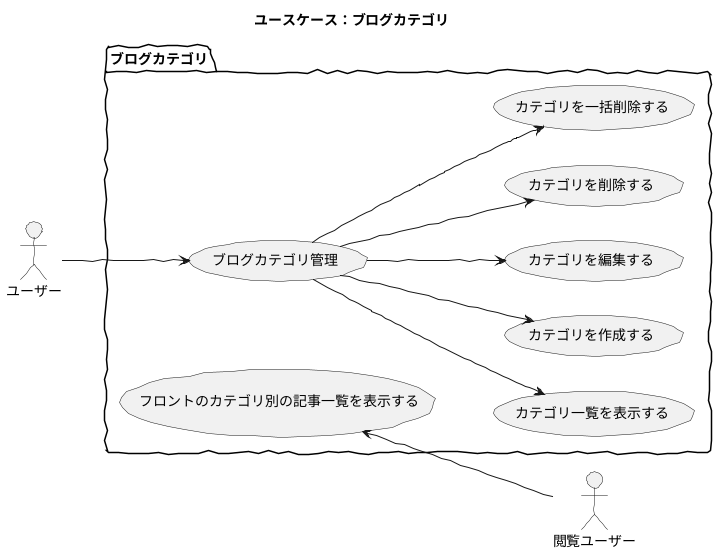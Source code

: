 @startuml

skinparam handwritten true
skinparam backgroundColor white

title ユースケース：ブログカテゴリ

actor ユーザー
actor 閲覧ユーザー

package ブログカテゴリ {
	left to right direction
	閲覧ユーザー -up-> (フロントのカテゴリ別の記事一覧を表示する)
	ユーザー -down-> (ブログカテゴリ管理)
	(ブログカテゴリ管理) -down-> (カテゴリ一覧を表示する)
	(ブログカテゴリ管理) -down-> (カテゴリを作成する)
	(ブログカテゴリ管理) -down-> (カテゴリを編集する)
	(ブログカテゴリ管理) -down-> (カテゴリを削除する)
	(ブログカテゴリ管理) -down-> (カテゴリを一括削除する)
}

@enduml

